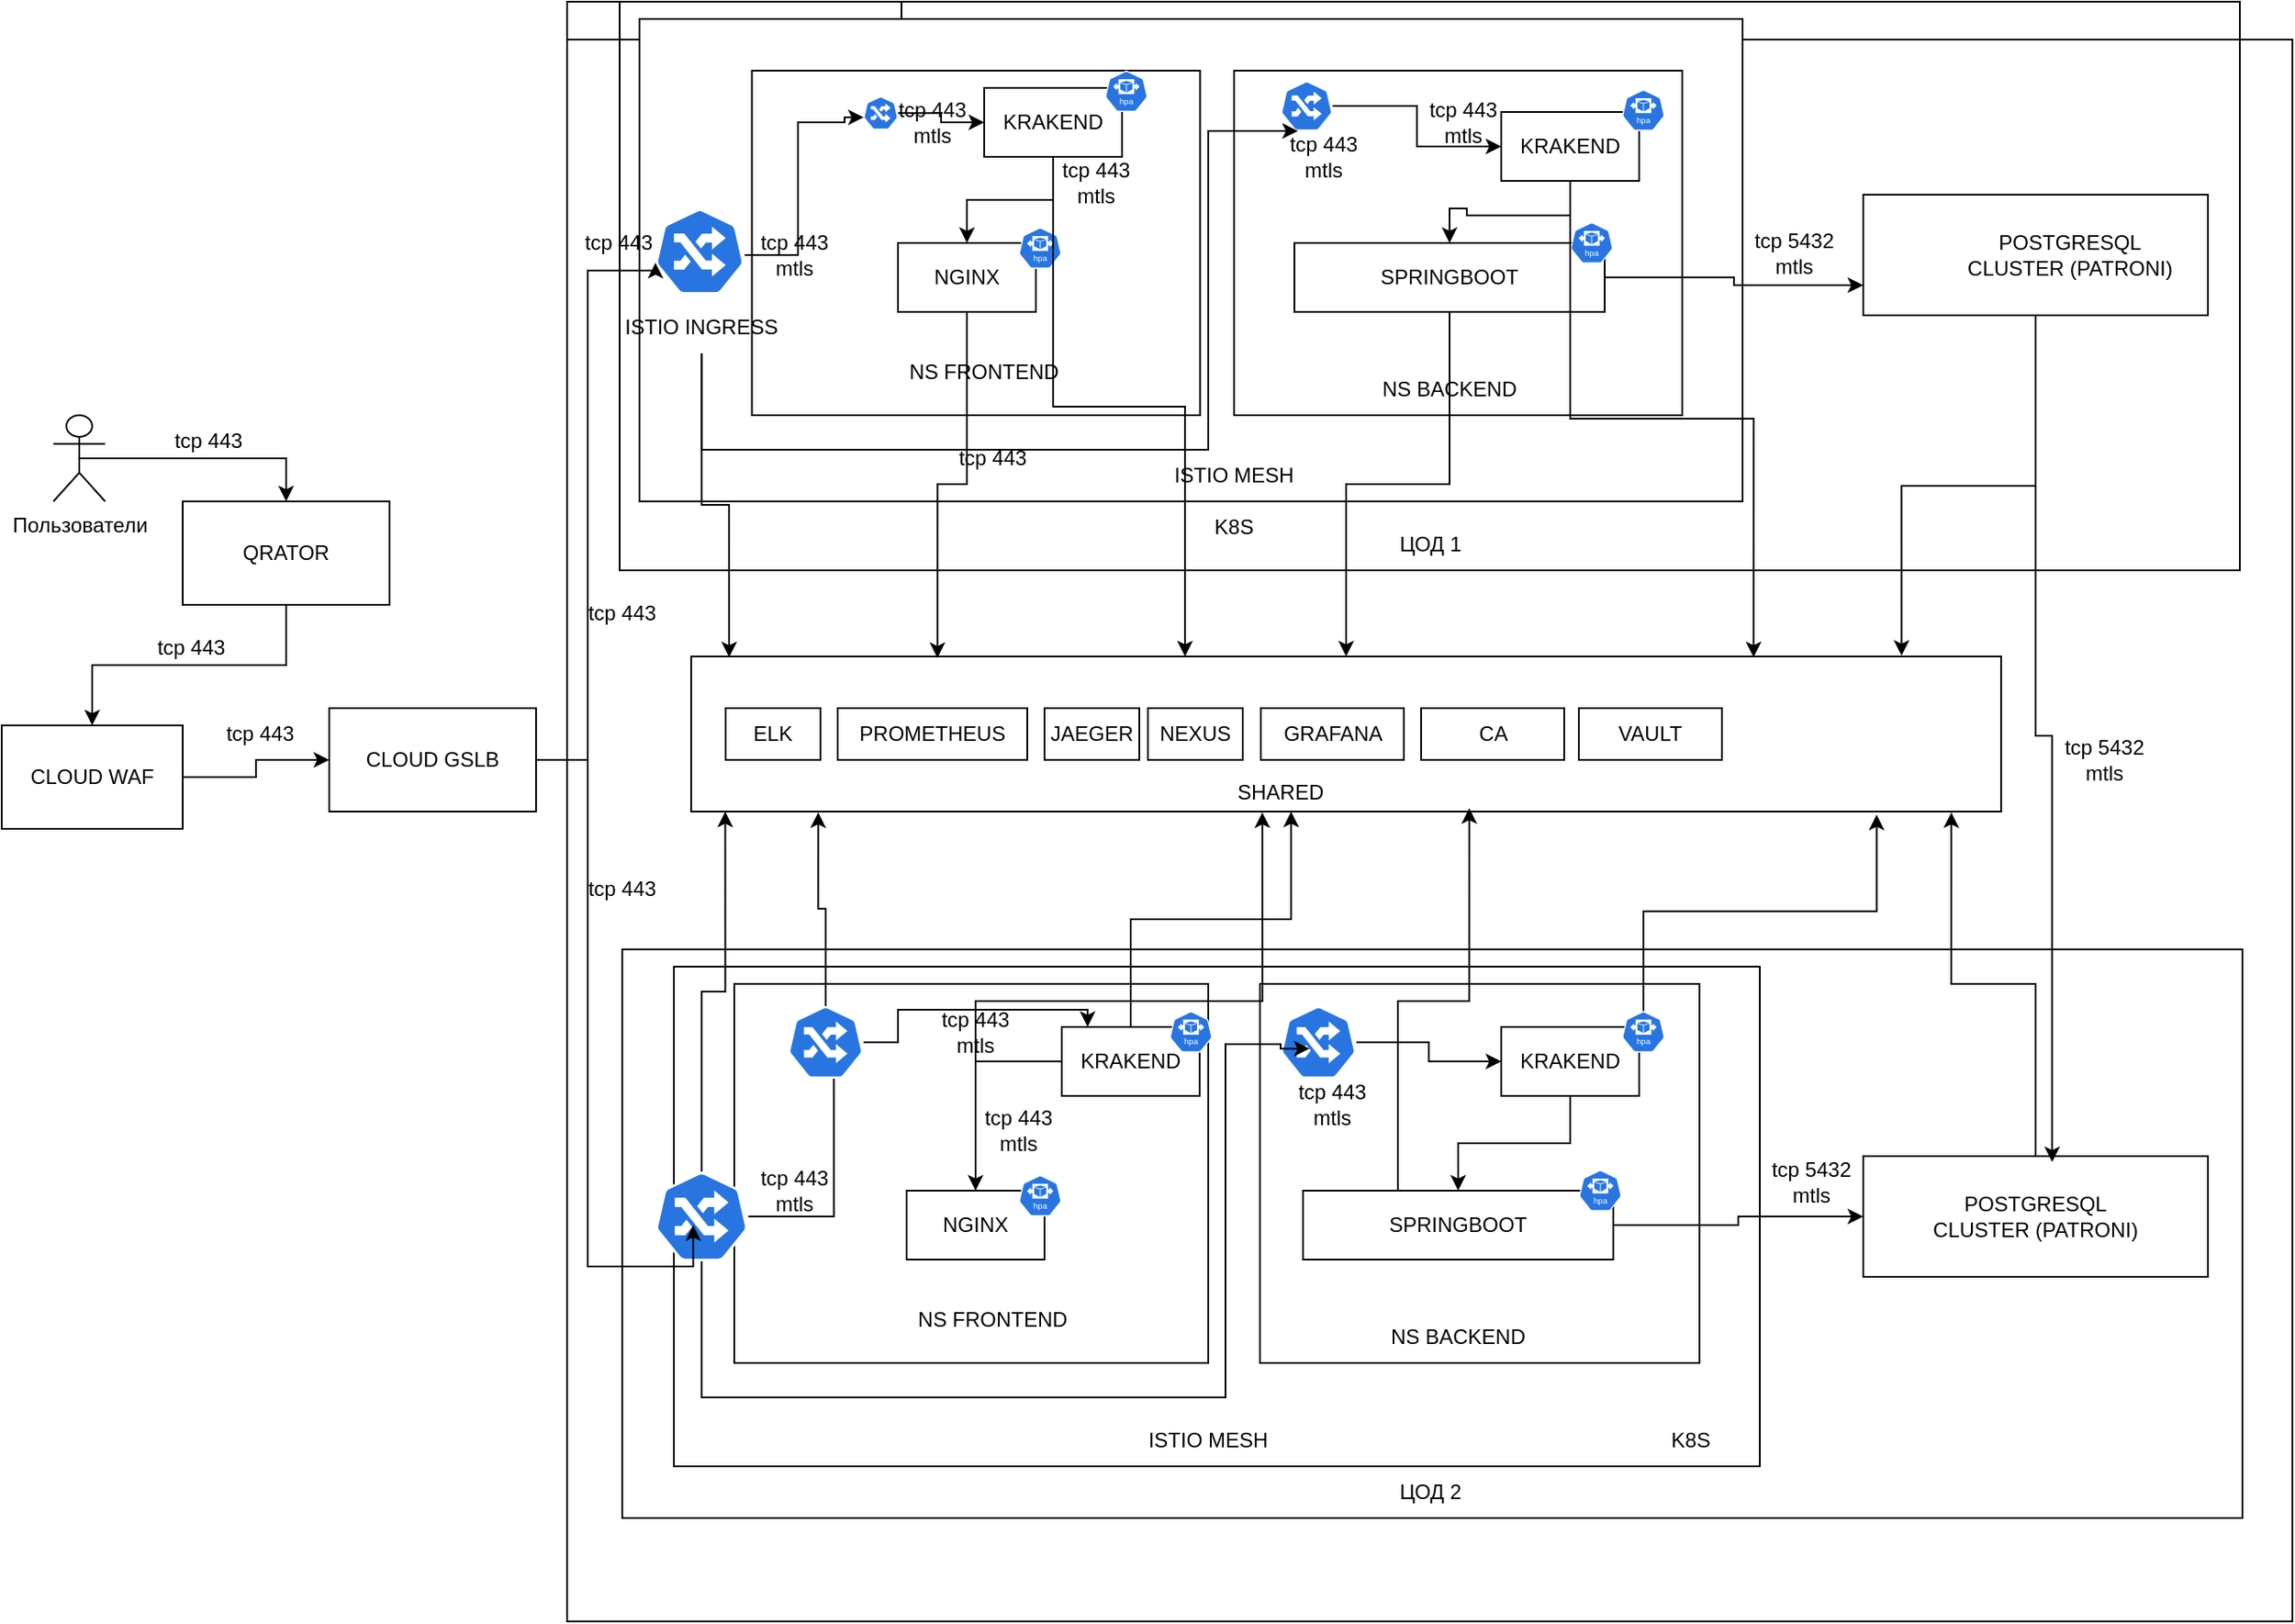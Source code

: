 <mxfile version="26.2.13">
  <diagram name="Page-1" id="b5b7bab2-c9e2-2cf4-8b2a-24fd1a2a6d21">
    <mxGraphModel dx="2723" dy="1288" grid="1" gridSize="10" guides="1" tooltips="1" connect="1" arrows="1" fold="1" page="1" pageScale="1" pageWidth="827" pageHeight="1169" background="none" math="0" shadow="0">
      <root>
        <mxCell id="0" />
        <mxCell id="1" parent="0" />
        <mxCell id="kLlZz5dMnrhhOXo9dk1C-14" value="" style="rounded=0;whiteSpace=wrap;html=1;" vertex="1" parent="1">
          <mxGeometry x="338.5" y="140" width="940" height="330" as="geometry" />
        </mxCell>
        <mxCell id="6e0c8c40b5770093-72" value="" style="shape=folder;fontStyle=1;spacingTop=10;tabWidth=194;tabHeight=22;tabPosition=left;html=1;rounded=0;shadow=0;comic=0;labelBackgroundColor=none;strokeWidth=1;fillColor=none;fontFamily=Verdana;fontSize=10;align=center;" parent="1" vertex="1">
          <mxGeometry x="308" y="140" width="1001" height="940" as="geometry" />
        </mxCell>
        <mxCell id="kLlZz5dMnrhhOXo9dk1C-24" value="&lt;span style=&quot;color: rgba(0, 0, 0, 0); font-family: monospace; font-size: 0px; text-align: start; text-wrap-mode: nowrap;&quot;&gt;%3CmxGraphModel%3E%3Croot%3E%3CmxCell%20id%3D%220%22%2F%3E%3CmxCell%20id%3D%221%22%20parent%3D%220%22%2F%3E%3CmxCell%20id%3D%222%22%20value%3D%22%22%20style%3D%22rounded%3D0%3BwhiteSpace%3Dwrap%3Bhtml%3D1%3B%22%20vertex%3D%221%22%20parent%3D%221%22%3E%3CmxGeometry%20x%3D%22350%22%20y%3D%22150%22%20width%3D%22640%22%20height%3D%22280%22%20as%3D%22geometry%22%2F%3E%3C%2FmxCell%3E%3C%2Froot%3E%3C%2FmxGraphModel%3E&lt;/span&gt;" style="rounded=0;whiteSpace=wrap;html=1;" vertex="1" parent="1">
          <mxGeometry x="350" y="150" width="640" height="280" as="geometry" />
        </mxCell>
        <mxCell id="kLlZz5dMnrhhOXo9dk1C-122" value="" style="rounded=0;whiteSpace=wrap;html=1;" vertex="1" parent="1">
          <mxGeometry x="415.25" y="180" width="260" height="200" as="geometry" />
        </mxCell>
        <mxCell id="kLlZz5dMnrhhOXo9dk1C-15" value="" style="rounded=0;whiteSpace=wrap;html=1;" vertex="1" parent="1">
          <mxGeometry x="340" y="690" width="940" height="330" as="geometry" />
        </mxCell>
        <mxCell id="kLlZz5dMnrhhOXo9dk1C-28" value="" style="rounded=0;whiteSpace=wrap;html=1;" vertex="1" parent="1">
          <mxGeometry x="370" y="700" width="630" height="290" as="geometry" />
        </mxCell>
        <mxCell id="kLlZz5dMnrhhOXo9dk1C-43" value="" style="rounded=0;whiteSpace=wrap;html=1;" vertex="1" parent="1">
          <mxGeometry x="405" y="710" width="275" height="220" as="geometry" />
        </mxCell>
        <mxCell id="6e0c8c40b5770093-67" style="edgeStyle=none;rounded=0;html=1;entryX=0.43;entryY=0.173;entryPerimeter=0;dashed=1;labelBackgroundColor=none;startFill=0;endArrow=open;endFill=0;endSize=10;fontFamily=Verdana;fontSize=10;" parent="1" target="6e0c8c40b5770093-47" edge="1">
          <mxGeometry relative="1" as="geometry">
            <mxPoint x="696.969" y="714.5" as="sourcePoint" />
          </mxGeometry>
        </mxCell>
        <mxCell id="6e0c8c40b5770093-71" style="edgeStyle=elbowEdgeStyle;rounded=0;html=1;dashed=1;labelBackgroundColor=none;startFill=0;endArrow=open;endFill=0;endSize=10;fontFamily=Verdana;fontSize=10;elbow=vertical;" parent="1" target="6e0c8c40b5770093-25" edge="1">
          <mxGeometry relative="1" as="geometry">
            <mxPoint x="955.5" y="594.455" as="sourcePoint" />
          </mxGeometry>
        </mxCell>
        <mxCell id="6e0c8c40b5770093-64" style="edgeStyle=elbowEdgeStyle;rounded=0;html=1;entryX=0.559;entryY=0.251;entryPerimeter=0;dashed=1;labelBackgroundColor=none;startFill=0;endArrow=open;endFill=0;endSize=10;fontFamily=Verdana;fontSize=10;" parent="1" target="6e0c8c40b5770093-44" edge="1">
          <mxGeometry relative="1" as="geometry">
            <mxPoint x="710.545" y="594.5" as="sourcePoint" />
          </mxGeometry>
        </mxCell>
        <mxCell id="6e0c8c40b5770093-65" style="edgeStyle=none;rounded=0;html=1;dashed=1;labelBackgroundColor=none;startFill=0;endArrow=open;endFill=0;endSize=10;fontFamily=Verdana;fontSize=10;entryX=-0.003;entryY=0.411;entryPerimeter=0;" parent="1" target="6e0c8c40b5770093-45" edge="1">
          <mxGeometry relative="1" as="geometry">
            <mxPoint x="739.207" y="594.5" as="sourcePoint" />
          </mxGeometry>
        </mxCell>
        <mxCell id="6e0c8c40b5770093-68" style="edgeStyle=elbowEdgeStyle;rounded=0;html=1;entryX=0.628;entryY=0.26;entryPerimeter=0;dashed=1;labelBackgroundColor=none;startFill=0;endArrow=open;endFill=0;endSize=10;fontFamily=Verdana;fontSize=10;" parent="1" target="6e0c8c40b5770093-53" edge="1">
          <mxGeometry relative="1" as="geometry">
            <mxPoint x="657.818" y="904.5" as="sourcePoint" />
          </mxGeometry>
        </mxCell>
        <mxCell id="6e0c8c40b5770093-69" style="edgeStyle=elbowEdgeStyle;rounded=0;html=1;entryX=0.643;entryY=0.246;entryPerimeter=0;dashed=1;labelBackgroundColor=none;startFill=0;endArrow=open;endFill=0;endSize=10;fontFamily=Verdana;fontSize=10;" parent="1" source="6e0c8c40b5770093-47" edge="1">
          <mxGeometry relative="1" as="geometry">
            <mxPoint x="827.09" y="971.789" as="targetPoint" />
          </mxGeometry>
        </mxCell>
        <mxCell id="6e0c8c40b5770093-70" style="edgeStyle=none;rounded=0;html=1;dashed=1;labelBackgroundColor=none;startFill=0;endArrow=open;endFill=0;endSize=10;fontFamily=Verdana;fontSize=10;exitX=1.003;exitY=0.363;exitPerimeter=0;" parent="1" target="6e0c8c40b5770093-25" edge="1">
          <mxGeometry relative="1" as="geometry">
            <mxPoint x="886.496" y="821.69" as="sourcePoint" />
          </mxGeometry>
        </mxCell>
        <mxCell id="6e0c8c40b5770093-58" style="rounded=0;html=1;dashed=1;labelBackgroundColor=none;startFill=0;endArrow=open;endFill=0;endSize=10;fontFamily=Verdana;fontSize=10;entryX=0.592;entryY=0.2;entryPerimeter=0;edgeStyle=elbowEdgeStyle;" parent="1" target="6e0c8c40b5770093-11" edge="1">
          <mxGeometry relative="1" as="geometry">
            <mxPoint x="526.909" y="244.5" as="sourcePoint" />
          </mxGeometry>
        </mxCell>
        <mxCell id="6e0c8c40b5770093-60" style="rounded=0;html=1;entryX=0.452;entryY=0.1;entryPerimeter=0;dashed=1;labelBackgroundColor=none;startFill=0;endArrow=open;endFill=0;endSize=10;fontFamily=Verdana;fontSize=10;" parent="1" target="6e0c8c40b5770093-33" edge="1">
          <mxGeometry relative="1" as="geometry">
            <mxPoint x="581.829" y="424.5" as="sourcePoint" />
          </mxGeometry>
        </mxCell>
        <mxCell id="6e0c8c40b5770093-61" style="edgeStyle=none;rounded=0;html=1;entryX=0.69;entryY=0.102;entryPerimeter=0;dashed=1;labelBackgroundColor=none;startFill=0;endArrow=open;endFill=0;endSize=10;fontFamily=Verdana;fontSize=10;" parent="1" source="6e0c8c40b5770093-20" edge="1">
          <mxGeometry relative="1" as="geometry">
            <mxPoint x="795.85" y="498.98" as="targetPoint" />
          </mxGeometry>
        </mxCell>
        <mxCell id="6e0c8c40b5770093-62" style="edgeStyle=none;rounded=0;html=1;dashed=1;labelBackgroundColor=none;startFill=0;endArrow=open;endFill=0;endSize=10;fontFamily=Verdana;fontSize=10;exitX=1.002;exitY=0.668;exitPerimeter=0;" parent="1" source="6e0c8c40b5770093-20" edge="1">
          <mxGeometry relative="1" as="geometry">
            <mxPoint x="1045.5" y="446.28" as="targetPoint" />
          </mxGeometry>
        </mxCell>
        <mxCell id="6e0c8c40b5770093-63" style="edgeStyle=orthogonalEdgeStyle;rounded=0;html=1;dashed=1;labelBackgroundColor=none;startFill=0;endArrow=open;endFill=0;endSize=10;fontFamily=Verdana;fontSize=10;" parent="1" target="6e0c8c40b5770093-25" edge="1">
          <mxGeometry relative="1" as="geometry">
            <Array as="points">
              <mxPoint x="665.5" y="359.5" />
              <mxPoint x="665.5" y="464.5" />
            </Array>
            <mxPoint x="641.5" y="359.545" as="sourcePoint" />
          </mxGeometry>
        </mxCell>
        <mxCell id="kLlZz5dMnrhhOXo9dk1C-1" value="CLOUD GSLB" style="rounded=0;whiteSpace=wrap;html=1;" vertex="1" parent="1">
          <mxGeometry x="170" y="550" width="120" height="60" as="geometry" />
        </mxCell>
        <mxCell id="kLlZz5dMnrhhOXo9dk1C-10" style="edgeStyle=orthogonalEdgeStyle;rounded=0;orthogonalLoop=1;jettySize=auto;html=1;exitX=0.5;exitY=0.5;exitDx=0;exitDy=0;exitPerimeter=0;entryX=0.5;entryY=0;entryDx=0;entryDy=0;" edge="1" parent="1" source="kLlZz5dMnrhhOXo9dk1C-2" target="kLlZz5dMnrhhOXo9dk1C-9">
          <mxGeometry relative="1" as="geometry">
            <mxPoint x="120" y="350" as="targetPoint" />
          </mxGeometry>
        </mxCell>
        <mxCell id="kLlZz5dMnrhhOXo9dk1C-2" value="Пользователи&lt;div&gt;&lt;br&gt;&lt;/div&gt;" style="shape=umlActor;verticalLabelPosition=bottom;verticalAlign=top;html=1;outlineConnect=0;" vertex="1" parent="1">
          <mxGeometry x="10" y="380" width="30" height="50" as="geometry" />
        </mxCell>
        <mxCell id="kLlZz5dMnrhhOXo9dk1C-17" style="edgeStyle=orthogonalEdgeStyle;rounded=0;orthogonalLoop=1;jettySize=auto;html=1;" edge="1" parent="1" source="kLlZz5dMnrhhOXo9dk1C-8" target="kLlZz5dMnrhhOXo9dk1C-1">
          <mxGeometry relative="1" as="geometry" />
        </mxCell>
        <mxCell id="kLlZz5dMnrhhOXo9dk1C-8" value="CLOUD WAF" style="rounded=0;whiteSpace=wrap;html=1;" vertex="1" parent="1">
          <mxGeometry x="-20" y="560" width="105" height="60" as="geometry" />
        </mxCell>
        <mxCell id="kLlZz5dMnrhhOXo9dk1C-13" style="edgeStyle=orthogonalEdgeStyle;rounded=0;orthogonalLoop=1;jettySize=auto;html=1;exitX=0.5;exitY=1;exitDx=0;exitDy=0;entryX=0.5;entryY=0;entryDx=0;entryDy=0;" edge="1" parent="1" source="kLlZz5dMnrhhOXo9dk1C-9" target="kLlZz5dMnrhhOXo9dk1C-8">
          <mxGeometry relative="1" as="geometry" />
        </mxCell>
        <mxCell id="kLlZz5dMnrhhOXo9dk1C-9" value="QRATOR" style="rounded=0;whiteSpace=wrap;html=1;" vertex="1" parent="1">
          <mxGeometry x="85" y="430" width="120" height="60" as="geometry" />
        </mxCell>
        <mxCell id="kLlZz5dMnrhhOXo9dk1C-18" value="tcp 443" style="text;html=1;align=center;verticalAlign=middle;whiteSpace=wrap;rounded=0;" vertex="1" parent="1">
          <mxGeometry x="70" y="380" width="60" height="30" as="geometry" />
        </mxCell>
        <mxCell id="kLlZz5dMnrhhOXo9dk1C-19" value="tcp 443" style="text;html=1;align=center;verticalAlign=middle;whiteSpace=wrap;rounded=0;" vertex="1" parent="1">
          <mxGeometry x="60" y="500" width="60" height="30" as="geometry" />
        </mxCell>
        <mxCell id="kLlZz5dMnrhhOXo9dk1C-20" value="tcp 443" style="text;html=1;align=center;verticalAlign=middle;whiteSpace=wrap;rounded=0;" vertex="1" parent="1">
          <mxGeometry x="100" y="550" width="60" height="30" as="geometry" />
        </mxCell>
        <mxCell id="kLlZz5dMnrhhOXo9dk1C-21" value="ЦОД 1" style="text;html=1;align=center;verticalAlign=middle;whiteSpace=wrap;rounded=0;" vertex="1" parent="1">
          <mxGeometry x="778.5" y="440" width="60" height="30" as="geometry" />
        </mxCell>
        <mxCell id="kLlZz5dMnrhhOXo9dk1C-22" value="ЦОД 2" style="text;html=1;align=center;verticalAlign=middle;whiteSpace=wrap;rounded=0;" vertex="1" parent="1">
          <mxGeometry x="778.5" y="990" width="60" height="30" as="geometry" />
        </mxCell>
        <mxCell id="kLlZz5dMnrhhOXo9dk1C-25" value="K8S" style="text;html=1;align=center;verticalAlign=middle;whiteSpace=wrap;rounded=0;" vertex="1" parent="1">
          <mxGeometry x="665" y="430" width="60" height="30" as="geometry" />
        </mxCell>
        <mxCell id="kLlZz5dMnrhhOXo9dk1C-26" value="" style="aspect=fixed;sketch=0;html=1;dashed=0;whitespace=wrap;verticalLabelPosition=bottom;verticalAlign=top;fillColor=#2875E2;strokeColor=#ffffff;points=[[0.005,0.63,0],[0.1,0.2,0],[0.9,0.2,0],[0.5,0,0],[0.995,0.63,0],[0.72,0.99,0],[0.5,1,0],[0.28,0.99,0]];shape=mxgraph.kubernetes.icon2;prIcon=ing" vertex="1" parent="1">
          <mxGeometry x="359" y="260" width="52.08" height="50" as="geometry" />
        </mxCell>
        <mxCell id="kLlZz5dMnrhhOXo9dk1C-30" value="K8S" style="text;html=1;align=center;verticalAlign=middle;whiteSpace=wrap;rounded=0;" vertex="1" parent="1">
          <mxGeometry x="930" y="960" width="60" height="30" as="geometry" />
        </mxCell>
        <mxCell id="kLlZz5dMnrhhOXo9dk1C-27" value="" style="aspect=fixed;sketch=0;html=1;dashed=0;whitespace=wrap;verticalLabelPosition=bottom;verticalAlign=top;fillColor=#2875E2;strokeColor=#ffffff;points=[[0.005,0.63,0],[0.1,0.2,0],[0.9,0.2,0],[0.5,0,0],[0.995,0.63,0],[0.72,0.99,0],[0.5,1,0],[0.28,0.99,0]];shape=mxgraph.kubernetes.icon2;prIcon=ing" vertex="1" parent="1">
          <mxGeometry x="359" y="819" width="54.17" height="52" as="geometry" />
        </mxCell>
        <mxCell id="kLlZz5dMnrhhOXo9dk1C-31" style="edgeStyle=orthogonalEdgeStyle;rounded=0;orthogonalLoop=1;jettySize=auto;html=1;entryX=0.005;entryY=0.63;entryDx=0;entryDy=0;entryPerimeter=0;" edge="1" parent="1" source="kLlZz5dMnrhhOXo9dk1C-1" target="kLlZz5dMnrhhOXo9dk1C-26">
          <mxGeometry relative="1" as="geometry">
            <Array as="points">
              <mxPoint x="320" y="580" />
              <mxPoint x="320" y="296" />
            </Array>
          </mxGeometry>
        </mxCell>
        <mxCell id="kLlZz5dMnrhhOXo9dk1C-33" style="edgeStyle=orthogonalEdgeStyle;rounded=0;orthogonalLoop=1;jettySize=auto;html=1;entryX=0.41;entryY=0.599;entryDx=0;entryDy=0;entryPerimeter=0;" edge="1" parent="1" source="kLlZz5dMnrhhOXo9dk1C-1" target="kLlZz5dMnrhhOXo9dk1C-27">
          <mxGeometry relative="1" as="geometry">
            <Array as="points">
              <mxPoint x="320" y="580" />
              <mxPoint x="320" y="874" />
              <mxPoint x="381" y="874" />
            </Array>
          </mxGeometry>
        </mxCell>
        <mxCell id="kLlZz5dMnrhhOXo9dk1C-34" value="tcp 443" style="text;html=1;align=center;verticalAlign=middle;whiteSpace=wrap;rounded=0;" vertex="1" parent="1">
          <mxGeometry x="310" y="640" width="60" height="30" as="geometry" />
        </mxCell>
        <mxCell id="kLlZz5dMnrhhOXo9dk1C-35" value="tcp 443" style="text;html=1;align=center;verticalAlign=middle;whiteSpace=wrap;rounded=0;" vertex="1" parent="1">
          <mxGeometry x="310" y="480" width="60" height="30" as="geometry" />
        </mxCell>
        <mxCell id="kLlZz5dMnrhhOXo9dk1C-72" style="edgeStyle=orthogonalEdgeStyle;rounded=0;orthogonalLoop=1;jettySize=auto;html=1;" edge="1" parent="1" source="kLlZz5dMnrhhOXo9dk1C-52" target="kLlZz5dMnrhhOXo9dk1C-71">
          <mxGeometry relative="1" as="geometry" />
        </mxCell>
        <mxCell id="kLlZz5dMnrhhOXo9dk1C-67" style="edgeStyle=orthogonalEdgeStyle;rounded=0;orthogonalLoop=1;jettySize=auto;html=1;" edge="1" parent="1" source="kLlZz5dMnrhhOXo9dk1C-53" target="kLlZz5dMnrhhOXo9dk1C-64">
          <mxGeometry relative="1" as="geometry" />
        </mxCell>
        <mxCell id="kLlZz5dMnrhhOXo9dk1C-53" value="" style="aspect=fixed;sketch=0;html=1;dashed=0;whitespace=wrap;verticalLabelPosition=bottom;verticalAlign=top;fillColor=#2875E2;strokeColor=#ffffff;points=[[0.005,0.63,0],[0.1,0.2,0],[0.9,0.2,0],[0.5,0,0],[0.995,0.63,0],[0.72,0.99,0],[0.5,1,0],[0.28,0.99,0]];shape=mxgraph.kubernetes.icon2;prIcon=ing" vertex="1" parent="1">
          <mxGeometry x="480" y="195" width="20" height="19.2" as="geometry" />
        </mxCell>
        <mxCell id="kLlZz5dMnrhhOXo9dk1C-58" value="ISTIO INGRESS" style="text;html=1;align=center;verticalAlign=middle;whiteSpace=wrap;rounded=0;" vertex="1" parent="1">
          <mxGeometry x="336.08" y="314" width="100" height="30" as="geometry" />
        </mxCell>
        <mxCell id="kLlZz5dMnrhhOXo9dk1C-68" value="tcp 443" style="text;html=1;align=center;verticalAlign=middle;whiteSpace=wrap;rounded=0;" vertex="1" parent="1">
          <mxGeometry x="308" y="265" width="60" height="30" as="geometry" />
        </mxCell>
        <mxCell id="kLlZz5dMnrhhOXo9dk1C-77" value="tcp 443 mtls" style="text;html=1;align=center;verticalAlign=middle;whiteSpace=wrap;rounded=0;" vertex="1" parent="1">
          <mxGeometry x="410" y="272" width="60" height="30" as="geometry" />
        </mxCell>
        <mxCell id="kLlZz5dMnrhhOXo9dk1C-89" value="tcp 443 mtls" style="text;html=1;align=center;verticalAlign=middle;whiteSpace=wrap;rounded=0;" vertex="1" parent="1">
          <mxGeometry x="815" y="235" width="60" height="30" as="geometry" />
        </mxCell>
        <mxCell id="kLlZz5dMnrhhOXo9dk1C-90" value="" style="rounded=0;whiteSpace=wrap;html=1;" vertex="1" parent="1">
          <mxGeometry x="1060" y="252" width="200" height="70" as="geometry" />
        </mxCell>
        <mxCell id="kLlZz5dMnrhhOXo9dk1C-92" value="POSTGRESQL CLUSTER (PATRONI)" style="text;html=1;align=center;verticalAlign=middle;whiteSpace=wrap;rounded=0;" vertex="1" parent="1">
          <mxGeometry x="1110" y="272" width="140" height="30.5" as="geometry" />
        </mxCell>
        <mxCell id="kLlZz5dMnrhhOXo9dk1C-94" value="tcp 5432 mtls" style="text;html=1;align=center;verticalAlign=middle;whiteSpace=wrap;rounded=0;" vertex="1" parent="1">
          <mxGeometry x="990" y="271" width="60" height="30" as="geometry" />
        </mxCell>
        <mxCell id="kLlZz5dMnrhhOXo9dk1C-38" value="ISTIO MESH" style="text;html=1;align=center;verticalAlign=middle;whiteSpace=wrap;rounded=0;" vertex="1" parent="1">
          <mxGeometry x="645" y="400" width="100" height="30" as="geometry" />
        </mxCell>
        <mxCell id="kLlZz5dMnrhhOXo9dk1C-44" value="" style="rounded=0;whiteSpace=wrap;html=1;" vertex="1" parent="1">
          <mxGeometry x="695" y="180" width="260" height="200" as="geometry" />
        </mxCell>
        <mxCell id="kLlZz5dMnrhhOXo9dk1C-45" value="NS FRONTEND" style="text;html=1;align=center;verticalAlign=middle;whiteSpace=wrap;rounded=0;" vertex="1" parent="1">
          <mxGeometry x="500" y="340" width="100" height="30" as="geometry" />
        </mxCell>
        <mxCell id="kLlZz5dMnrhhOXo9dk1C-46" value="NS BACKEND" style="text;html=1;align=center;verticalAlign=middle;whiteSpace=wrap;rounded=0;" vertex="1" parent="1">
          <mxGeometry x="770" y="350" width="100" height="30" as="geometry" />
        </mxCell>
        <mxCell id="kLlZz5dMnrhhOXo9dk1C-54" style="edgeStyle=orthogonalEdgeStyle;rounded=0;orthogonalLoop=1;jettySize=auto;html=1;entryX=0.005;entryY=0.63;entryDx=0;entryDy=0;entryPerimeter=0;" edge="1" parent="1" source="kLlZz5dMnrhhOXo9dk1C-26" target="kLlZz5dMnrhhOXo9dk1C-53">
          <mxGeometry relative="1" as="geometry">
            <Array as="points">
              <mxPoint x="442" y="287" />
              <mxPoint x="442" y="210" />
              <mxPoint x="469" y="210" />
            </Array>
          </mxGeometry>
        </mxCell>
        <mxCell id="kLlZz5dMnrhhOXo9dk1C-66" style="edgeStyle=orthogonalEdgeStyle;rounded=0;orthogonalLoop=1;jettySize=auto;html=1;entryX=0.5;entryY=0;entryDx=0;entryDy=0;" edge="1" parent="1" source="kLlZz5dMnrhhOXo9dk1C-64" target="kLlZz5dMnrhhOXo9dk1C-65">
          <mxGeometry relative="1" as="geometry" />
        </mxCell>
        <mxCell id="kLlZz5dMnrhhOXo9dk1C-64" value="KRAKEND" style="rounded=0;whiteSpace=wrap;html=1;" vertex="1" parent="1">
          <mxGeometry x="550" y="190" width="80" height="40" as="geometry" />
        </mxCell>
        <mxCell id="kLlZz5dMnrhhOXo9dk1C-65" value="NGINX" style="rounded=0;whiteSpace=wrap;html=1;" vertex="1" parent="1">
          <mxGeometry x="500" y="280" width="80" height="40" as="geometry" />
        </mxCell>
        <mxCell id="kLlZz5dMnrhhOXo9dk1C-70" value="tcp 443 mtls" style="text;html=1;align=center;verticalAlign=middle;whiteSpace=wrap;rounded=0;" vertex="1" parent="1">
          <mxGeometry x="585" y="230" width="60" height="30" as="geometry" />
        </mxCell>
        <mxCell id="kLlZz5dMnrhhOXo9dk1C-71" value="KRAKEND" style="rounded=0;whiteSpace=wrap;html=1;" vertex="1" parent="1">
          <mxGeometry x="850" y="204" width="80" height="40" as="geometry" />
        </mxCell>
        <mxCell id="kLlZz5dMnrhhOXo9dk1C-149" style="edgeStyle=orthogonalEdgeStyle;rounded=0;orthogonalLoop=1;jettySize=auto;html=1;" edge="1" parent="1" source="kLlZz5dMnrhhOXo9dk1C-73" target="kLlZz5dMnrhhOXo9dk1C-138">
          <mxGeometry relative="1" as="geometry" />
        </mxCell>
        <mxCell id="kLlZz5dMnrhhOXo9dk1C-161" style="edgeStyle=orthogonalEdgeStyle;rounded=0;orthogonalLoop=1;jettySize=auto;html=1;entryX=0;entryY=0.75;entryDx=0;entryDy=0;" edge="1" parent="1" source="kLlZz5dMnrhhOXo9dk1C-73" target="kLlZz5dMnrhhOXo9dk1C-90">
          <mxGeometry relative="1" as="geometry" />
        </mxCell>
        <mxCell id="kLlZz5dMnrhhOXo9dk1C-73" value="SPRINGBOOT" style="rounded=0;whiteSpace=wrap;html=1;" vertex="1" parent="1">
          <mxGeometry x="730" y="280" width="180" height="40" as="geometry" />
        </mxCell>
        <mxCell id="kLlZz5dMnrhhOXo9dk1C-85" value="" style="aspect=fixed;sketch=0;html=1;dashed=0;whitespace=wrap;verticalLabelPosition=bottom;verticalAlign=top;fillColor=#2875E2;strokeColor=#ffffff;points=[[0.005,0.63,0],[0.1,0.2,0],[0.9,0.2,0],[0.5,0,0],[0.995,0.63,0],[0.72,0.99,0],[0.5,1,0],[0.28,0.99,0]];shape=mxgraph.kubernetes.icon2;kubernetesLabel=1;prIcon=hpa" vertex="1" parent="1">
          <mxGeometry x="890" y="268" width="25" height="24" as="geometry" />
        </mxCell>
        <mxCell id="kLlZz5dMnrhhOXo9dk1C-88" value="tcp 443 mtls" style="text;html=1;align=center;verticalAlign=middle;whiteSpace=wrap;rounded=0;" vertex="1" parent="1">
          <mxGeometry x="717" y="215" width="60" height="30" as="geometry" />
        </mxCell>
        <mxCell id="kLlZz5dMnrhhOXo9dk1C-83" style="edgeStyle=orthogonalEdgeStyle;rounded=0;orthogonalLoop=1;jettySize=auto;html=1;" edge="1" parent="1" source="kLlZz5dMnrhhOXo9dk1C-71" target="kLlZz5dMnrhhOXo9dk1C-73">
          <mxGeometry relative="1" as="geometry" />
        </mxCell>
        <mxCell id="kLlZz5dMnrhhOXo9dk1C-69" value="tcp 443 mtls" style="text;html=1;align=center;verticalAlign=middle;whiteSpace=wrap;rounded=0;" vertex="1" parent="1">
          <mxGeometry x="490" y="195" width="60" height="30" as="geometry" />
        </mxCell>
        <mxCell id="kLlZz5dMnrhhOXo9dk1C-98" value="ISTIO MESH" style="text;html=1;align=center;verticalAlign=middle;whiteSpace=wrap;rounded=0;" vertex="1" parent="1">
          <mxGeometry x="630" y="960" width="100" height="30" as="geometry" />
        </mxCell>
        <mxCell id="kLlZz5dMnrhhOXo9dk1C-99" value="" style="rounded=0;whiteSpace=wrap;html=1;" vertex="1" parent="1">
          <mxGeometry x="710" y="710" width="255" height="220" as="geometry" />
        </mxCell>
        <mxCell id="kLlZz5dMnrhhOXo9dk1C-100" value="NS FRONTEND" style="text;html=1;align=center;verticalAlign=middle;whiteSpace=wrap;rounded=0;" vertex="1" parent="1">
          <mxGeometry x="505" y="890" width="100" height="30" as="geometry" />
        </mxCell>
        <mxCell id="kLlZz5dMnrhhOXo9dk1C-101" value="NS BACKEND" style="text;html=1;align=center;verticalAlign=middle;whiteSpace=wrap;rounded=0;" vertex="1" parent="1">
          <mxGeometry x="775" y="900" width="100" height="30" as="geometry" />
        </mxCell>
        <mxCell id="kLlZz5dMnrhhOXo9dk1C-102" style="edgeStyle=orthogonalEdgeStyle;rounded=0;orthogonalLoop=1;jettySize=auto;html=1;entryX=0.608;entryY=0.558;entryDx=0;entryDy=0;entryPerimeter=0;" edge="1" parent="1" source="kLlZz5dMnrhhOXo9dk1C-27" target="kLlZz5dMnrhhOXo9dk1C-117">
          <mxGeometry relative="1" as="geometry">
            <mxPoint x="420" y="837" as="sourcePoint" />
            <mxPoint x="485" y="757" as="targetPoint" />
            <Array as="points" />
          </mxGeometry>
        </mxCell>
        <mxCell id="kLlZz5dMnrhhOXo9dk1C-104" style="edgeStyle=orthogonalEdgeStyle;rounded=0;orthogonalLoop=1;jettySize=auto;html=1;entryX=0.5;entryY=0;entryDx=0;entryDy=0;" edge="1" parent="1" source="kLlZz5dMnrhhOXo9dk1C-105" target="kLlZz5dMnrhhOXo9dk1C-106">
          <mxGeometry relative="1" as="geometry" />
        </mxCell>
        <mxCell id="kLlZz5dMnrhhOXo9dk1C-105" value="KRAKEND" style="rounded=0;whiteSpace=wrap;html=1;" vertex="1" parent="1">
          <mxGeometry x="595" y="735" width="80" height="40" as="geometry" />
        </mxCell>
        <mxCell id="kLlZz5dMnrhhOXo9dk1C-106" value="NGINX" style="rounded=0;whiteSpace=wrap;html=1;" vertex="1" parent="1">
          <mxGeometry x="505" y="830" width="80" height="40" as="geometry" />
        </mxCell>
        <mxCell id="kLlZz5dMnrhhOXo9dk1C-107" value="tcp 443 mtls" style="text;html=1;align=center;verticalAlign=middle;whiteSpace=wrap;rounded=0;" vertex="1" parent="1">
          <mxGeometry x="540" y="780" width="60" height="30" as="geometry" />
        </mxCell>
        <mxCell id="kLlZz5dMnrhhOXo9dk1C-108" value="KRAKEND" style="rounded=0;whiteSpace=wrap;html=1;" vertex="1" parent="1">
          <mxGeometry x="850" y="735" width="80" height="40" as="geometry" />
        </mxCell>
        <mxCell id="kLlZz5dMnrhhOXo9dk1C-130" style="edgeStyle=orthogonalEdgeStyle;rounded=0;orthogonalLoop=1;jettySize=auto;html=1;" edge="1" parent="1" source="kLlZz5dMnrhhOXo9dk1C-109" target="kLlZz5dMnrhhOXo9dk1C-128">
          <mxGeometry relative="1" as="geometry" />
        </mxCell>
        <mxCell id="kLlZz5dMnrhhOXo9dk1C-109" value="SPRINGBOOT" style="rounded=0;whiteSpace=wrap;html=1;" vertex="1" parent="1">
          <mxGeometry x="735" y="830" width="180" height="40" as="geometry" />
        </mxCell>
        <mxCell id="kLlZz5dMnrhhOXo9dk1C-110" value="" style="aspect=fixed;sketch=0;html=1;dashed=0;whitespace=wrap;verticalLabelPosition=bottom;verticalAlign=top;fillColor=#2875E2;strokeColor=#ffffff;points=[[0.005,0.63,0],[0.1,0.2,0],[0.9,0.2,0],[0.5,0,0],[0.995,0.63,0],[0.72,0.99,0],[0.5,1,0],[0.28,0.99,0]];shape=mxgraph.kubernetes.icon2;kubernetesLabel=1;prIcon=hpa" vertex="1" parent="1">
          <mxGeometry x="895" y="818" width="25" height="24" as="geometry" />
        </mxCell>
        <mxCell id="kLlZz5dMnrhhOXo9dk1C-111" value="tcp 443 mtls" style="text;html=1;align=center;verticalAlign=middle;whiteSpace=wrap;rounded=0;" vertex="1" parent="1">
          <mxGeometry x="722" y="765" width="60" height="30" as="geometry" />
        </mxCell>
        <mxCell id="kLlZz5dMnrhhOXo9dk1C-112" style="edgeStyle=orthogonalEdgeStyle;rounded=0;orthogonalLoop=1;jettySize=auto;html=1;" edge="1" parent="1" source="kLlZz5dMnrhhOXo9dk1C-108" target="kLlZz5dMnrhhOXo9dk1C-109">
          <mxGeometry relative="1" as="geometry" />
        </mxCell>
        <mxCell id="kLlZz5dMnrhhOXo9dk1C-113" value="tcp 443 mtls" style="text;html=1;align=center;verticalAlign=middle;whiteSpace=wrap;rounded=0;" vertex="1" parent="1">
          <mxGeometry x="515" y="722.84" width="60" height="30" as="geometry" />
        </mxCell>
        <mxCell id="kLlZz5dMnrhhOXo9dk1C-115" value="tcp 443 mtls" style="text;html=1;align=center;verticalAlign=middle;whiteSpace=wrap;rounded=0;" vertex="1" parent="1">
          <mxGeometry x="410" y="815" width="60" height="30" as="geometry" />
        </mxCell>
        <mxCell id="kLlZz5dMnrhhOXo9dk1C-118" style="edgeStyle=orthogonalEdgeStyle;rounded=0;orthogonalLoop=1;jettySize=auto;html=1;" edge="1" parent="1" source="kLlZz5dMnrhhOXo9dk1C-117" target="kLlZz5dMnrhhOXo9dk1C-105">
          <mxGeometry relative="1" as="geometry">
            <Array as="points">
              <mxPoint x="500" y="744" />
              <mxPoint x="500" y="725" />
              <mxPoint x="610" y="725" />
            </Array>
          </mxGeometry>
        </mxCell>
        <mxCell id="kLlZz5dMnrhhOXo9dk1C-117" value="" style="aspect=fixed;sketch=0;html=1;dashed=0;whitespace=wrap;verticalLabelPosition=bottom;verticalAlign=top;fillColor=#2875E2;strokeColor=#ffffff;points=[[0.005,0.63,0],[0.1,0.2,0],[0.9,0.2,0],[0.5,0,0],[0.995,0.63,0],[0.72,0.99,0],[0.5,1,0],[0.28,0.99,0]];shape=mxgraph.kubernetes.icon2;prIcon=ing" vertex="1" parent="1">
          <mxGeometry x="436.08" y="722.84" width="43.92" height="42.16" as="geometry" />
        </mxCell>
        <mxCell id="kLlZz5dMnrhhOXo9dk1C-135" style="edgeStyle=orthogonalEdgeStyle;rounded=0;orthogonalLoop=1;jettySize=auto;html=1;" edge="1" parent="1" source="kLlZz5dMnrhhOXo9dk1C-121" target="kLlZz5dMnrhhOXo9dk1C-108">
          <mxGeometry relative="1" as="geometry" />
        </mxCell>
        <mxCell id="kLlZz5dMnrhhOXo9dk1C-121" value="" style="aspect=fixed;sketch=0;html=1;dashed=0;whitespace=wrap;verticalLabelPosition=bottom;verticalAlign=top;fillColor=#2875E2;strokeColor=#ffffff;points=[[0.005,0.63,0],[0.1,0.2,0],[0.9,0.2,0],[0.5,0,0],[0.995,0.63,0],[0.72,0.99,0],[0.5,1,0],[0.28,0.99,0]];shape=mxgraph.kubernetes.icon2;prIcon=ing" vertex="1" parent="1">
          <mxGeometry x="722.0" y="722.84" width="43.92" height="42.16" as="geometry" />
        </mxCell>
        <mxCell id="kLlZz5dMnrhhOXo9dk1C-79" value="" style="aspect=fixed;sketch=0;html=1;dashed=0;whitespace=wrap;verticalLabelPosition=bottom;verticalAlign=top;fillColor=#2875E2;strokeColor=#ffffff;points=[[0.005,0.63,0],[0.1,0.2,0],[0.9,0.2,0],[0.5,0,0],[0.995,0.63,0],[0.72,0.99,0],[0.5,1,0],[0.28,0.99,0]];shape=mxgraph.kubernetes.icon2;kubernetesLabel=1;prIcon=hpa" vertex="1" parent="1">
          <mxGeometry x="620" y="180" width="25" height="24" as="geometry" />
        </mxCell>
        <mxCell id="kLlZz5dMnrhhOXo9dk1C-80" value="" style="aspect=fixed;sketch=0;html=1;dashed=0;whitespace=wrap;verticalLabelPosition=bottom;verticalAlign=top;fillColor=#2875E2;strokeColor=#ffffff;points=[[0.005,0.63,0],[0.1,0.2,0],[0.9,0.2,0],[0.5,0,0],[0.995,0.63,0],[0.72,0.99,0],[0.5,1,0],[0.28,0.99,0]];shape=mxgraph.kubernetes.icon2;kubernetesLabel=1;prIcon=hpa" vertex="1" parent="1">
          <mxGeometry x="570" y="271" width="25" height="24" as="geometry" />
        </mxCell>
        <mxCell id="kLlZz5dMnrhhOXo9dk1C-126" style="edgeStyle=orthogonalEdgeStyle;rounded=0;orthogonalLoop=1;jettySize=auto;html=1;" edge="1" parent="1" source="kLlZz5dMnrhhOXo9dk1C-52" target="kLlZz5dMnrhhOXo9dk1C-71">
          <mxGeometry relative="1" as="geometry" />
        </mxCell>
        <mxCell id="kLlZz5dMnrhhOXo9dk1C-52" value="" style="aspect=fixed;sketch=0;html=1;dashed=0;whitespace=wrap;verticalLabelPosition=bottom;verticalAlign=top;fillColor=#2875E2;strokeColor=#ffffff;points=[[0.005,0.63,0],[0.1,0.2,0],[0.9,0.2,0],[0.5,0,0],[0.995,0.63,0],[0.72,0.99,0],[0.5,1,0],[0.28,0.99,0]];shape=mxgraph.kubernetes.icon2;prIcon=ing" vertex="1" parent="1">
          <mxGeometry x="722" y="186" width="30.21" height="29" as="geometry" />
        </mxCell>
        <mxCell id="kLlZz5dMnrhhOXo9dk1C-81" value="" style="aspect=fixed;sketch=0;html=1;dashed=0;whitespace=wrap;verticalLabelPosition=bottom;verticalAlign=top;fillColor=#2875E2;strokeColor=#ffffff;points=[[0.005,0.63,0],[0.1,0.2,0],[0.9,0.2,0],[0.5,0,0],[0.995,0.63,0],[0.72,0.99,0],[0.5,1,0],[0.28,0.99,0]];shape=mxgraph.kubernetes.icon2;kubernetesLabel=1;prIcon=hpa" vertex="1" parent="1">
          <mxGeometry x="920" y="191" width="25" height="24" as="geometry" />
        </mxCell>
        <mxCell id="kLlZz5dMnrhhOXo9dk1C-124" style="edgeStyle=orthogonalEdgeStyle;rounded=0;orthogonalLoop=1;jettySize=auto;html=1;entryX=0.25;entryY=0;entryDx=0;entryDy=0;" edge="1" parent="1" source="kLlZz5dMnrhhOXo9dk1C-58" target="kLlZz5dMnrhhOXo9dk1C-88">
          <mxGeometry relative="1" as="geometry">
            <Array as="points">
              <mxPoint x="386" y="400" />
              <mxPoint x="680" y="400" />
              <mxPoint x="680" y="215" />
            </Array>
          </mxGeometry>
        </mxCell>
        <mxCell id="kLlZz5dMnrhhOXo9dk1C-125" value="tcp 443" style="text;html=1;align=center;verticalAlign=middle;whiteSpace=wrap;rounded=0;" vertex="1" parent="1">
          <mxGeometry x="525" y="390" width="60" height="30" as="geometry" />
        </mxCell>
        <mxCell id="kLlZz5dMnrhhOXo9dk1C-127" value="tcp 443 mtls" style="text;html=1;align=center;verticalAlign=middle;whiteSpace=wrap;rounded=0;" vertex="1" parent="1">
          <mxGeometry x="797.5" y="195" width="60" height="30" as="geometry" />
        </mxCell>
        <mxCell id="kLlZz5dMnrhhOXo9dk1C-128" value="" style="rounded=0;whiteSpace=wrap;html=1;" vertex="1" parent="1">
          <mxGeometry x="1060" y="810" width="200" height="70" as="geometry" />
        </mxCell>
        <mxCell id="kLlZz5dMnrhhOXo9dk1C-129" value="POSTGRESQL CLUSTER (PATRONI)" style="text;html=1;align=center;verticalAlign=middle;whiteSpace=wrap;rounded=0;" vertex="1" parent="1">
          <mxGeometry x="1090" y="830" width="140" height="30.5" as="geometry" />
        </mxCell>
        <mxCell id="kLlZz5dMnrhhOXo9dk1C-131" value="tcp 5432 mtls" style="text;html=1;align=center;verticalAlign=middle;whiteSpace=wrap;rounded=0;" vertex="1" parent="1">
          <mxGeometry x="1000" y="810" width="60" height="30" as="geometry" />
        </mxCell>
        <mxCell id="kLlZz5dMnrhhOXo9dk1C-132" style="edgeStyle=orthogonalEdgeStyle;rounded=0;orthogonalLoop=1;jettySize=auto;html=1;entryX=0.381;entryY=0.587;entryDx=0;entryDy=0;entryPerimeter=0;" edge="1" parent="1" source="kLlZz5dMnrhhOXo9dk1C-27" target="kLlZz5dMnrhhOXo9dk1C-121">
          <mxGeometry relative="1" as="geometry">
            <Array as="points">
              <mxPoint x="386" y="950" />
              <mxPoint x="690" y="950" />
              <mxPoint x="690" y="745" />
              <mxPoint x="722" y="745" />
              <mxPoint x="722" y="748" />
            </Array>
          </mxGeometry>
        </mxCell>
        <mxCell id="kLlZz5dMnrhhOXo9dk1C-136" style="edgeStyle=orthogonalEdgeStyle;rounded=0;orthogonalLoop=1;jettySize=auto;html=1;entryX=0.548;entryY=0.049;entryDx=0;entryDy=0;entryPerimeter=0;" edge="1" parent="1" source="kLlZz5dMnrhhOXo9dk1C-90" target="kLlZz5dMnrhhOXo9dk1C-128">
          <mxGeometry relative="1" as="geometry" />
        </mxCell>
        <mxCell id="kLlZz5dMnrhhOXo9dk1C-137" value="tcp 5432 mtls" style="text;html=1;align=center;verticalAlign=middle;whiteSpace=wrap;rounded=0;" vertex="1" parent="1">
          <mxGeometry x="1170" y="565" width="60" height="30" as="geometry" />
        </mxCell>
        <mxCell id="kLlZz5dMnrhhOXo9dk1C-138" value="" style="rounded=0;whiteSpace=wrap;html=1;" vertex="1" parent="1">
          <mxGeometry x="380" y="520" width="760" height="90" as="geometry" />
        </mxCell>
        <mxCell id="kLlZz5dMnrhhOXo9dk1C-139" value="SHARED" style="text;html=1;align=center;verticalAlign=middle;whiteSpace=wrap;rounded=0;" vertex="1" parent="1">
          <mxGeometry x="692.21" y="584" width="60" height="30" as="geometry" />
        </mxCell>
        <mxCell id="kLlZz5dMnrhhOXo9dk1C-140" value="ELK" style="rounded=0;whiteSpace=wrap;html=1;" vertex="1" parent="1">
          <mxGeometry x="400" y="550" width="55" height="30" as="geometry" />
        </mxCell>
        <mxCell id="kLlZz5dMnrhhOXo9dk1C-141" value="PROMETHEUS" style="rounded=0;whiteSpace=wrap;html=1;" vertex="1" parent="1">
          <mxGeometry x="465" y="550" width="110" height="30" as="geometry" />
        </mxCell>
        <mxCell id="kLlZz5dMnrhhOXo9dk1C-142" value="JAEGER" style="rounded=0;whiteSpace=wrap;html=1;" vertex="1" parent="1">
          <mxGeometry x="585" y="550" width="55" height="30" as="geometry" />
        </mxCell>
        <mxCell id="kLlZz5dMnrhhOXo9dk1C-143" value="NEXUS" style="rounded=0;whiteSpace=wrap;html=1;" vertex="1" parent="1">
          <mxGeometry x="645" y="550" width="55" height="30" as="geometry" />
        </mxCell>
        <mxCell id="kLlZz5dMnrhhOXo9dk1C-145" value="GRAFANA" style="rounded=0;whiteSpace=wrap;html=1;" vertex="1" parent="1">
          <mxGeometry x="710.5" y="550" width="83" height="30" as="geometry" />
        </mxCell>
        <mxCell id="kLlZz5dMnrhhOXo9dk1C-146" style="edgeStyle=orthogonalEdgeStyle;rounded=0;orthogonalLoop=1;jettySize=auto;html=1;entryX=0.029;entryY=0.005;entryDx=0;entryDy=0;entryPerimeter=0;" edge="1" parent="1" source="kLlZz5dMnrhhOXo9dk1C-58" target="kLlZz5dMnrhhOXo9dk1C-138">
          <mxGeometry relative="1" as="geometry" />
        </mxCell>
        <mxCell id="kLlZz5dMnrhhOXo9dk1C-147" style="edgeStyle=orthogonalEdgeStyle;rounded=0;orthogonalLoop=1;jettySize=auto;html=1;entryX=0.377;entryY=0;entryDx=0;entryDy=0;entryPerimeter=0;" edge="1" parent="1" source="kLlZz5dMnrhhOXo9dk1C-64" target="kLlZz5dMnrhhOXo9dk1C-138">
          <mxGeometry relative="1" as="geometry" />
        </mxCell>
        <mxCell id="kLlZz5dMnrhhOXo9dk1C-148" style="edgeStyle=orthogonalEdgeStyle;rounded=0;orthogonalLoop=1;jettySize=auto;html=1;entryX=0.188;entryY=0.01;entryDx=0;entryDy=0;entryPerimeter=0;" edge="1" parent="1" source="kLlZz5dMnrhhOXo9dk1C-65" target="kLlZz5dMnrhhOXo9dk1C-138">
          <mxGeometry relative="1" as="geometry" />
        </mxCell>
        <mxCell id="kLlZz5dMnrhhOXo9dk1C-150" style="edgeStyle=orthogonalEdgeStyle;rounded=0;orthogonalLoop=1;jettySize=auto;html=1;entryX=0.811;entryY=0.005;entryDx=0;entryDy=0;entryPerimeter=0;" edge="1" parent="1" source="kLlZz5dMnrhhOXo9dk1C-71" target="kLlZz5dMnrhhOXo9dk1C-138">
          <mxGeometry relative="1" as="geometry" />
        </mxCell>
        <mxCell id="kLlZz5dMnrhhOXo9dk1C-151" style="edgeStyle=orthogonalEdgeStyle;rounded=0;orthogonalLoop=1;jettySize=auto;html=1;entryX=0.924;entryY=-0.005;entryDx=0;entryDy=0;entryPerimeter=0;" edge="1" parent="1" source="kLlZz5dMnrhhOXo9dk1C-90" target="kLlZz5dMnrhhOXo9dk1C-138">
          <mxGeometry relative="1" as="geometry" />
        </mxCell>
        <mxCell id="kLlZz5dMnrhhOXo9dk1C-152" style="edgeStyle=orthogonalEdgeStyle;rounded=0;orthogonalLoop=1;jettySize=auto;html=1;entryX=0.962;entryY=1.005;entryDx=0;entryDy=0;entryPerimeter=0;" edge="1" parent="1" source="kLlZz5dMnrhhOXo9dk1C-128" target="kLlZz5dMnrhhOXo9dk1C-138">
          <mxGeometry relative="1" as="geometry" />
        </mxCell>
        <mxCell id="kLlZz5dMnrhhOXo9dk1C-153" style="edgeStyle=orthogonalEdgeStyle;rounded=0;orthogonalLoop=1;jettySize=auto;html=1;entryX=0.905;entryY=1.02;entryDx=0;entryDy=0;entryPerimeter=0;exitX=0.5;exitY=0;exitDx=0;exitDy=0;exitPerimeter=0;" edge="1" parent="1" source="kLlZz5dMnrhhOXo9dk1C-168" target="kLlZz5dMnrhhOXo9dk1C-138">
          <mxGeometry relative="1" as="geometry" />
        </mxCell>
        <mxCell id="kLlZz5dMnrhhOXo9dk1C-156" style="edgeStyle=orthogonalEdgeStyle;rounded=0;orthogonalLoop=1;jettySize=auto;html=1;entryX=0.458;entryY=1;entryDx=0;entryDy=0;entryPerimeter=0;" edge="1" parent="1" source="kLlZz5dMnrhhOXo9dk1C-105" target="kLlZz5dMnrhhOXo9dk1C-138">
          <mxGeometry relative="1" as="geometry" />
        </mxCell>
        <mxCell id="kLlZz5dMnrhhOXo9dk1C-157" style="edgeStyle=orthogonalEdgeStyle;rounded=0;orthogonalLoop=1;jettySize=auto;html=1;entryX=0.436;entryY=1.005;entryDx=0;entryDy=0;entryPerimeter=0;" edge="1" parent="1" source="kLlZz5dMnrhhOXo9dk1C-106" target="kLlZz5dMnrhhOXo9dk1C-138">
          <mxGeometry relative="1" as="geometry" />
        </mxCell>
        <mxCell id="kLlZz5dMnrhhOXo9dk1C-158" style="edgeStyle=orthogonalEdgeStyle;rounded=0;orthogonalLoop=1;jettySize=auto;html=1;entryX=0.097;entryY=1.005;entryDx=0;entryDy=0;entryPerimeter=0;" edge="1" parent="1" source="kLlZz5dMnrhhOXo9dk1C-117" target="kLlZz5dMnrhhOXo9dk1C-138">
          <mxGeometry relative="1" as="geometry" />
        </mxCell>
        <mxCell id="kLlZz5dMnrhhOXo9dk1C-159" style="edgeStyle=orthogonalEdgeStyle;rounded=0;orthogonalLoop=1;jettySize=auto;html=1;entryX=0.026;entryY=1;entryDx=0;entryDy=0;entryPerimeter=0;" edge="1" parent="1" source="kLlZz5dMnrhhOXo9dk1C-27" target="kLlZz5dMnrhhOXo9dk1C-138">
          <mxGeometry relative="1" as="geometry" />
        </mxCell>
        <mxCell id="kLlZz5dMnrhhOXo9dk1C-164" value="CA" style="rounded=0;whiteSpace=wrap;html=1;" vertex="1" parent="1">
          <mxGeometry x="803.5" y="550" width="83" height="30" as="geometry" />
        </mxCell>
        <mxCell id="kLlZz5dMnrhhOXo9dk1C-165" value="VAULT" style="rounded=0;whiteSpace=wrap;html=1;" vertex="1" parent="1">
          <mxGeometry x="895" y="550" width="83" height="30" as="geometry" />
        </mxCell>
        <mxCell id="kLlZz5dMnrhhOXo9dk1C-166" value="" style="aspect=fixed;sketch=0;html=1;dashed=0;whitespace=wrap;verticalLabelPosition=bottom;verticalAlign=top;fillColor=#2875E2;strokeColor=#ffffff;points=[[0.005,0.63,0],[0.1,0.2,0],[0.9,0.2,0],[0.5,0,0],[0.995,0.63,0],[0.72,0.99,0],[0.5,1,0],[0.28,0.99,0]];shape=mxgraph.kubernetes.icon2;kubernetesLabel=1;prIcon=hpa" vertex="1" parent="1">
          <mxGeometry x="657.5" y="725.84" width="25" height="24" as="geometry" />
        </mxCell>
        <mxCell id="kLlZz5dMnrhhOXo9dk1C-168" value="" style="aspect=fixed;sketch=0;html=1;dashed=0;whitespace=wrap;verticalLabelPosition=bottom;verticalAlign=top;fillColor=#2875E2;strokeColor=#ffffff;points=[[0.005,0.63,0],[0.1,0.2,0],[0.9,0.2,0],[0.5,0,0],[0.995,0.63,0],[0.72,0.99,0],[0.5,1,0],[0.28,0.99,0]];shape=mxgraph.kubernetes.icon2;kubernetesLabel=1;prIcon=hpa" vertex="1" parent="1">
          <mxGeometry x="920" y="725.84" width="25" height="24" as="geometry" />
        </mxCell>
        <mxCell id="kLlZz5dMnrhhOXo9dk1C-169" value="" style="aspect=fixed;sketch=0;html=1;dashed=0;whitespace=wrap;verticalLabelPosition=bottom;verticalAlign=top;fillColor=#2875E2;strokeColor=#ffffff;points=[[0.005,0.63,0],[0.1,0.2,0],[0.9,0.2,0],[0.5,0,0],[0.995,0.63,0],[0.72,0.99,0],[0.5,1,0],[0.28,0.99,0]];shape=mxgraph.kubernetes.icon2;kubernetesLabel=1;prIcon=hpa" vertex="1" parent="1">
          <mxGeometry x="570" y="821" width="25" height="24" as="geometry" />
        </mxCell>
        <mxCell id="kLlZz5dMnrhhOXo9dk1C-170" style="edgeStyle=orthogonalEdgeStyle;rounded=0;orthogonalLoop=1;jettySize=auto;html=1;entryX=0.594;entryY=0.978;entryDx=0;entryDy=0;entryPerimeter=0;" edge="1" parent="1" source="kLlZz5dMnrhhOXo9dk1C-109" target="kLlZz5dMnrhhOXo9dk1C-138">
          <mxGeometry relative="1" as="geometry">
            <Array as="points">
              <mxPoint x="790" y="720" />
              <mxPoint x="831" y="720" />
            </Array>
          </mxGeometry>
        </mxCell>
      </root>
    </mxGraphModel>
  </diagram>
</mxfile>
